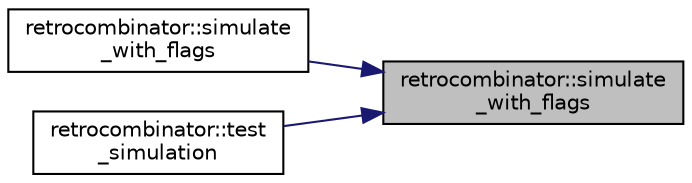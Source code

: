digraph "retrocombinator::simulate_with_flags"
{
 // LATEX_PDF_SIZE
  edge [fontname="Helvetica",fontsize="10",labelfontname="Helvetica",labelfontsize="10"];
  node [fontname="Helvetica",fontsize="10",shape=record];
  rankdir="RL";
  Node1 [label="retrocombinator::simulate\l_with_flags",height=0.2,width=0.4,color="black", fillcolor="grey75", style="filled", fontcolor="black",tooltip="Sets up and runs a simulation with flags."];
  Node1 -> Node2 [dir="back",color="midnightblue",fontsize="10",style="solid",fontname="Helvetica"];
  Node2 [label="retrocombinator::simulate\l_with_flags",height=0.2,width=0.4,color="black", fillcolor="white", style="filled",URL="$namespaceretrocombinator.html#a3875c27225976a6e04bde555c3acca36",tooltip="Sets up and runs a simulation with flags."];
  Node1 -> Node3 [dir="back",color="midnightblue",fontsize="10",style="solid",fontname="Helvetica"];
  Node3 [label="retrocombinator::test\l_simulation",height=0.2,width=0.4,color="black", fillcolor="white", style="filled",URL="$namespaceretrocombinator.html#a48d115c48074ffd5cd46b517a23983ec",tooltip="Tests all the wrapper functions to set-up and run simulations."];
}
